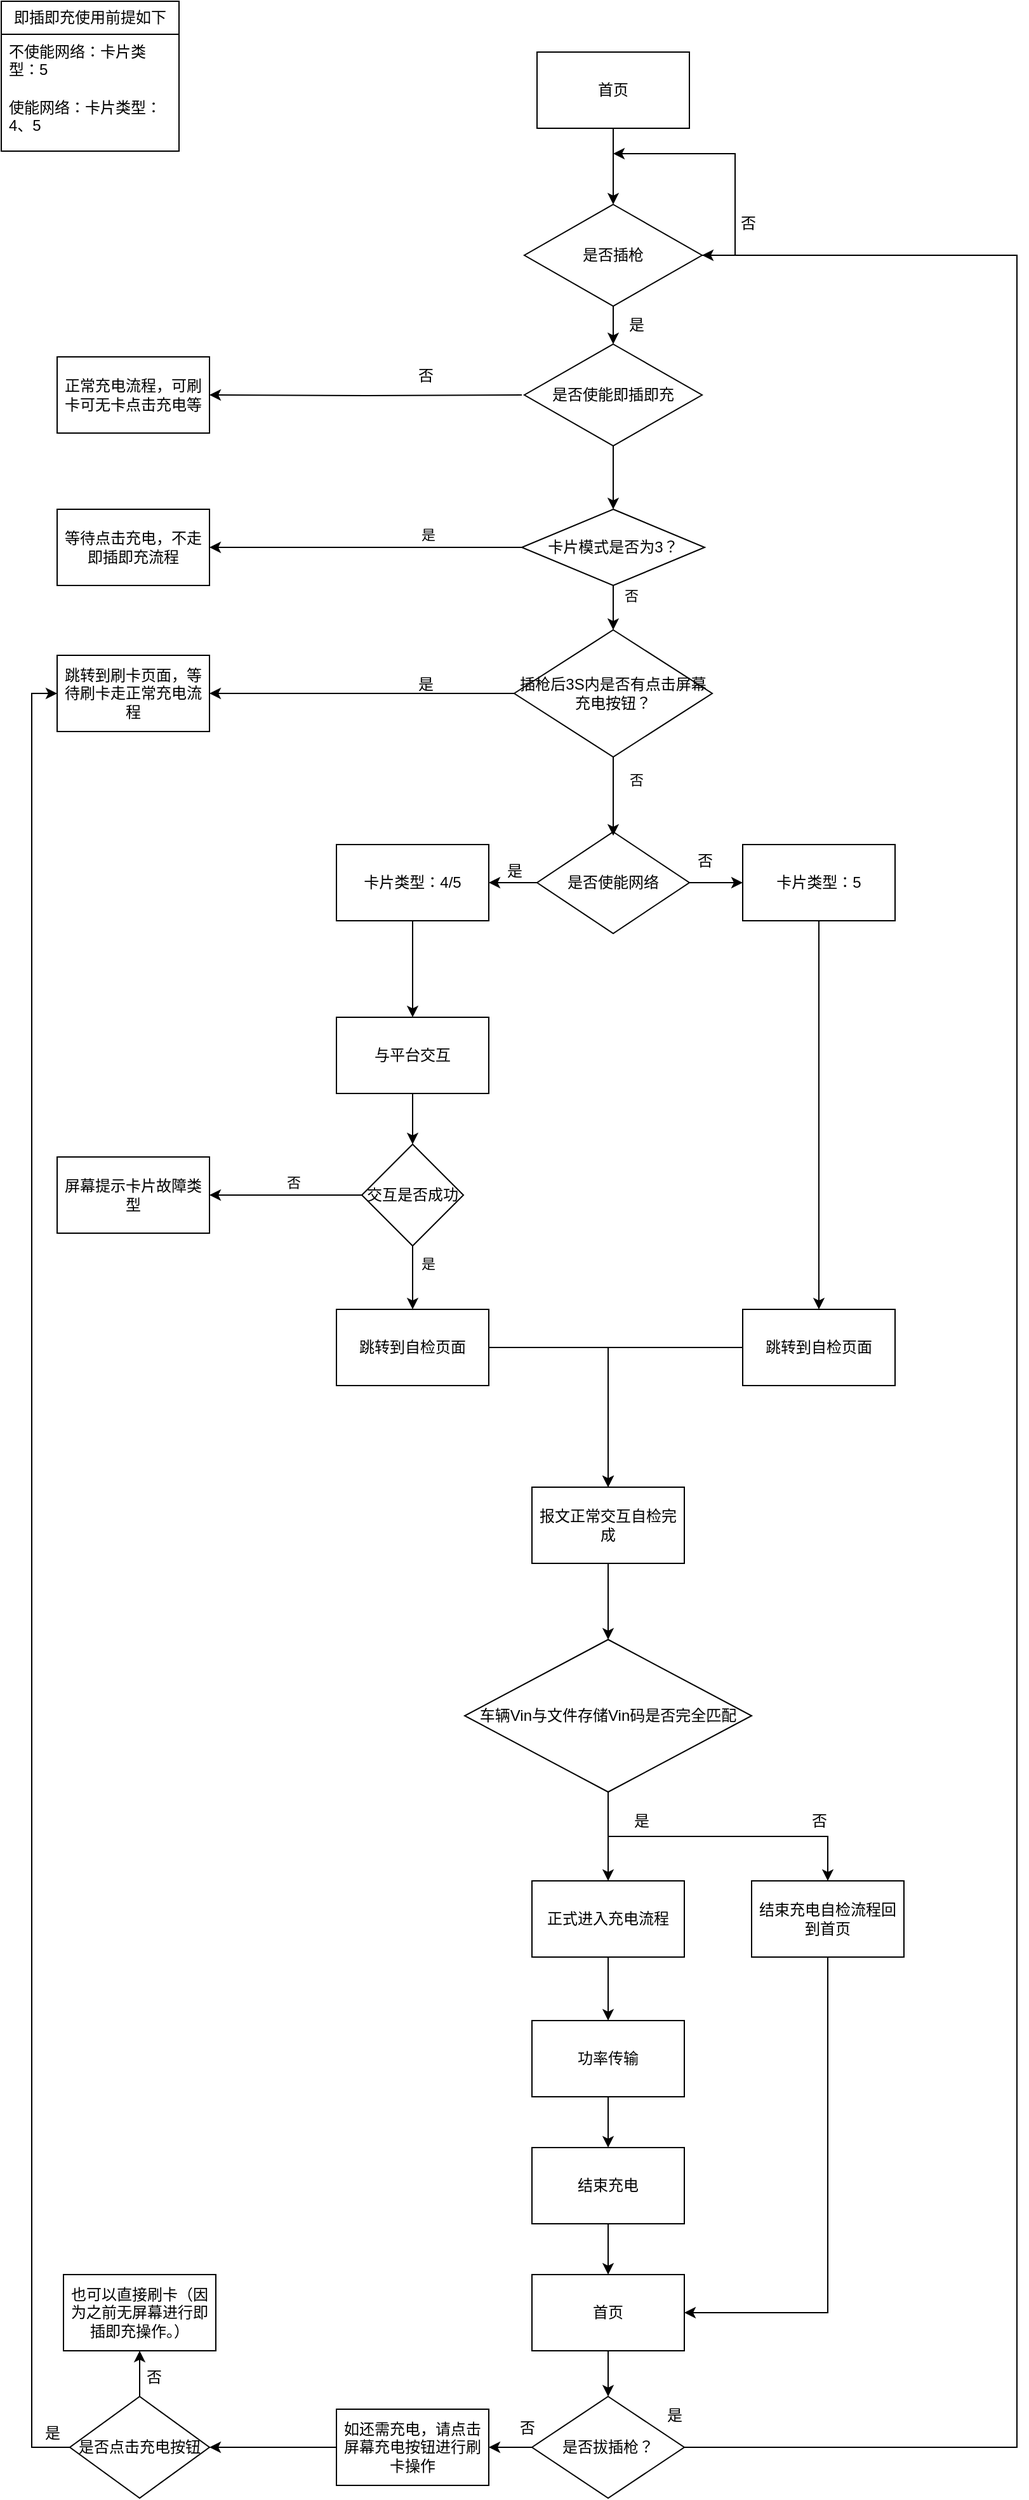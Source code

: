 <mxfile version="26.1.0">
  <diagram name="第 1 页" id="9cIVjtcakUyVUGA3XNN7">
    <mxGraphModel dx="1878" dy="896" grid="1" gridSize="10" guides="1" tooltips="1" connect="1" arrows="1" fold="1" page="1" pageScale="1" pageWidth="827" pageHeight="1169" math="0" shadow="0">
      <root>
        <mxCell id="0" />
        <mxCell id="1" parent="0" />
        <mxCell id="ppGhZPvesxdBHtW0obNA-3" value="即插即充使用前提如下" style="swimlane;fontStyle=0;childLayout=stackLayout;horizontal=1;startSize=26;fillColor=none;horizontalStack=0;resizeParent=1;resizeParentMax=0;resizeLast=0;collapsible=1;marginBottom=0;whiteSpace=wrap;html=1;" vertex="1" parent="1">
          <mxGeometry y="10" width="140" height="118" as="geometry" />
        </mxCell>
        <mxCell id="ppGhZPvesxdBHtW0obNA-4" value="不使能网络：卡片类型：5" style="text;strokeColor=none;fillColor=none;align=left;verticalAlign=top;spacingLeft=4;spacingRight=4;overflow=hidden;rotatable=0;points=[[0,0.5],[1,0.5]];portConstraint=eastwest;whiteSpace=wrap;html=1;" vertex="1" parent="ppGhZPvesxdBHtW0obNA-3">
          <mxGeometry y="26" width="140" height="44" as="geometry" />
        </mxCell>
        <mxCell id="ppGhZPvesxdBHtW0obNA-7" value="使能网络：卡片类型：4、5" style="text;strokeColor=none;fillColor=none;align=left;verticalAlign=top;spacingLeft=4;spacingRight=4;overflow=hidden;rotatable=0;points=[[0,0.5],[1,0.5]];portConstraint=eastwest;whiteSpace=wrap;html=1;" vertex="1" parent="ppGhZPvesxdBHtW0obNA-3">
          <mxGeometry y="70" width="140" height="48" as="geometry" />
        </mxCell>
        <mxCell id="ppGhZPvesxdBHtW0obNA-15" value="首页" style="rounded=0;whiteSpace=wrap;html=1;" vertex="1" parent="1">
          <mxGeometry x="422" y="50" width="120" height="60" as="geometry" />
        </mxCell>
        <mxCell id="ppGhZPvesxdBHtW0obNA-119" value="" style="edgeStyle=orthogonalEdgeStyle;rounded=0;orthogonalLoop=1;jettySize=auto;html=1;exitX=0.5;exitY=1;exitDx=0;exitDy=0;" edge="1" parent="1" source="ppGhZPvesxdBHtW0obNA-15" target="ppGhZPvesxdBHtW0obNA-118">
          <mxGeometry relative="1" as="geometry">
            <mxPoint x="482" y="210" as="sourcePoint" />
          </mxGeometry>
        </mxCell>
        <mxCell id="ppGhZPvesxdBHtW0obNA-29" value="" style="edgeStyle=orthogonalEdgeStyle;rounded=0;orthogonalLoop=1;jettySize=auto;html=1;" edge="1" parent="1" source="ppGhZPvesxdBHtW0obNA-22" target="ppGhZPvesxdBHtW0obNA-28">
          <mxGeometry relative="1" as="geometry" />
        </mxCell>
        <mxCell id="ppGhZPvesxdBHtW0obNA-31" value="" style="edgeStyle=orthogonalEdgeStyle;rounded=0;orthogonalLoop=1;jettySize=auto;html=1;" edge="1" parent="1" source="ppGhZPvesxdBHtW0obNA-22" target="ppGhZPvesxdBHtW0obNA-30">
          <mxGeometry relative="1" as="geometry" />
        </mxCell>
        <mxCell id="ppGhZPvesxdBHtW0obNA-22" value="是否使能网络" style="rhombus;whiteSpace=wrap;html=1;rounded=0;" vertex="1" parent="1">
          <mxGeometry x="422" y="664" width="120" height="80" as="geometry" />
        </mxCell>
        <mxCell id="ppGhZPvesxdBHtW0obNA-140" style="edgeStyle=orthogonalEdgeStyle;rounded=0;orthogonalLoop=1;jettySize=auto;html=1;entryX=0.5;entryY=0;entryDx=0;entryDy=0;" edge="1" parent="1" source="ppGhZPvesxdBHtW0obNA-28" target="ppGhZPvesxdBHtW0obNA-59">
          <mxGeometry relative="1" as="geometry" />
        </mxCell>
        <mxCell id="ppGhZPvesxdBHtW0obNA-28" value="卡片类型：5" style="rounded=0;whiteSpace=wrap;html=1;" vertex="1" parent="1">
          <mxGeometry x="584" y="674" width="120" height="60" as="geometry" />
        </mxCell>
        <mxCell id="ppGhZPvesxdBHtW0obNA-37" value="" style="edgeStyle=orthogonalEdgeStyle;rounded=0;orthogonalLoop=1;jettySize=auto;html=1;entryX=0.5;entryY=0;entryDx=0;entryDy=0;" edge="1" parent="1" source="ppGhZPvesxdBHtW0obNA-30" target="ppGhZPvesxdBHtW0obNA-38">
          <mxGeometry relative="1" as="geometry">
            <mxPoint x="324" y="800" as="targetPoint" />
          </mxGeometry>
        </mxCell>
        <mxCell id="ppGhZPvesxdBHtW0obNA-30" value="卡片类型：4/5" style="whiteSpace=wrap;html=1;rounded=0;" vertex="1" parent="1">
          <mxGeometry x="264" y="674" width="120" height="60" as="geometry" />
        </mxCell>
        <mxCell id="ppGhZPvesxdBHtW0obNA-34" value="否" style="text;html=1;align=center;verticalAlign=middle;resizable=0;points=[];autosize=1;strokeColor=none;fillColor=none;" vertex="1" parent="1">
          <mxGeometry x="534" y="672" width="40" height="30" as="geometry" />
        </mxCell>
        <mxCell id="ppGhZPvesxdBHtW0obNA-35" value="是" style="text;html=1;align=center;verticalAlign=middle;resizable=0;points=[];autosize=1;strokeColor=none;fillColor=none;" vertex="1" parent="1">
          <mxGeometry x="384" y="680" width="40" height="30" as="geometry" />
        </mxCell>
        <mxCell id="ppGhZPvesxdBHtW0obNA-46" value="" style="edgeStyle=orthogonalEdgeStyle;rounded=0;orthogonalLoop=1;jettySize=auto;html=1;" edge="1" parent="1" source="ppGhZPvesxdBHtW0obNA-38" target="ppGhZPvesxdBHtW0obNA-45">
          <mxGeometry relative="1" as="geometry" />
        </mxCell>
        <mxCell id="ppGhZPvesxdBHtW0obNA-38" value="与平台交互" style="whiteSpace=wrap;html=1;rounded=0;" vertex="1" parent="1">
          <mxGeometry x="264" y="810" width="120" height="60" as="geometry" />
        </mxCell>
        <mxCell id="ppGhZPvesxdBHtW0obNA-48" value="" style="edgeStyle=orthogonalEdgeStyle;rounded=0;orthogonalLoop=1;jettySize=auto;html=1;" edge="1" parent="1" source="ppGhZPvesxdBHtW0obNA-45" target="ppGhZPvesxdBHtW0obNA-47">
          <mxGeometry relative="1" as="geometry" />
        </mxCell>
        <mxCell id="ppGhZPvesxdBHtW0obNA-127" value="是" style="edgeLabel;html=1;align=center;verticalAlign=middle;resizable=0;points=[];" vertex="1" connectable="0" parent="ppGhZPvesxdBHtW0obNA-48">
          <mxGeometry x="-0.44" y="3" relative="1" as="geometry">
            <mxPoint x="9" as="offset" />
          </mxGeometry>
        </mxCell>
        <mxCell id="ppGhZPvesxdBHtW0obNA-50" value="" style="edgeStyle=orthogonalEdgeStyle;rounded=0;orthogonalLoop=1;jettySize=auto;html=1;" edge="1" parent="1" source="ppGhZPvesxdBHtW0obNA-45" target="ppGhZPvesxdBHtW0obNA-49">
          <mxGeometry relative="1" as="geometry" />
        </mxCell>
        <mxCell id="ppGhZPvesxdBHtW0obNA-126" value="否" style="edgeLabel;html=1;align=center;verticalAlign=middle;resizable=0;points=[];" vertex="1" connectable="0" parent="ppGhZPvesxdBHtW0obNA-50">
          <mxGeometry x="-0.1" y="-3" relative="1" as="geometry">
            <mxPoint y="-7" as="offset" />
          </mxGeometry>
        </mxCell>
        <mxCell id="ppGhZPvesxdBHtW0obNA-45" value="交互是否成功" style="rhombus;whiteSpace=wrap;html=1;rounded=0;" vertex="1" parent="1">
          <mxGeometry x="284" y="910" width="80" height="80" as="geometry" />
        </mxCell>
        <mxCell id="ppGhZPvesxdBHtW0obNA-61" value="" style="edgeStyle=orthogonalEdgeStyle;rounded=0;orthogonalLoop=1;jettySize=auto;html=1;" edge="1" parent="1" source="ppGhZPvesxdBHtW0obNA-47" target="ppGhZPvesxdBHtW0obNA-60">
          <mxGeometry relative="1" as="geometry" />
        </mxCell>
        <mxCell id="ppGhZPvesxdBHtW0obNA-47" value="跳转到自检页面" style="whiteSpace=wrap;html=1;rounded=0;" vertex="1" parent="1">
          <mxGeometry x="264" y="1040" width="120" height="60" as="geometry" />
        </mxCell>
        <mxCell id="ppGhZPvesxdBHtW0obNA-49" value="屏幕提示卡片故障类型" style="whiteSpace=wrap;html=1;rounded=0;" vertex="1" parent="1">
          <mxGeometry x="44" y="920" width="120" height="60" as="geometry" />
        </mxCell>
        <mxCell id="ppGhZPvesxdBHtW0obNA-58" value="&lt;br&gt;&lt;div&gt;&lt;br&gt;&lt;/div&gt;" style="text;html=1;align=center;verticalAlign=middle;resizable=0;points=[];autosize=1;strokeColor=none;fillColor=none;" vertex="1" parent="1">
          <mxGeometry x="518" y="799" width="20" height="40" as="geometry" />
        </mxCell>
        <mxCell id="ppGhZPvesxdBHtW0obNA-62" style="edgeStyle=orthogonalEdgeStyle;rounded=0;orthogonalLoop=1;jettySize=auto;html=1;entryX=0.5;entryY=0;entryDx=0;entryDy=0;" edge="1" parent="1" source="ppGhZPvesxdBHtW0obNA-59" target="ppGhZPvesxdBHtW0obNA-60">
          <mxGeometry relative="1" as="geometry" />
        </mxCell>
        <mxCell id="ppGhZPvesxdBHtW0obNA-59" value="跳转到自检页面" style="whiteSpace=wrap;html=1;rounded=0;" vertex="1" parent="1">
          <mxGeometry x="584" y="1040" width="120" height="60" as="geometry" />
        </mxCell>
        <mxCell id="ppGhZPvesxdBHtW0obNA-66" value="" style="edgeStyle=orthogonalEdgeStyle;rounded=0;orthogonalLoop=1;jettySize=auto;html=1;" edge="1" parent="1" source="ppGhZPvesxdBHtW0obNA-60" target="ppGhZPvesxdBHtW0obNA-65">
          <mxGeometry relative="1" as="geometry" />
        </mxCell>
        <mxCell id="ppGhZPvesxdBHtW0obNA-60" value="报文正常交互自检完成" style="rounded=0;whiteSpace=wrap;html=1;" vertex="1" parent="1">
          <mxGeometry x="418" y="1180" width="120" height="60" as="geometry" />
        </mxCell>
        <mxCell id="ppGhZPvesxdBHtW0obNA-68" value="" style="edgeStyle=orthogonalEdgeStyle;rounded=0;orthogonalLoop=1;jettySize=auto;html=1;" edge="1" parent="1" source="ppGhZPvesxdBHtW0obNA-65" target="ppGhZPvesxdBHtW0obNA-67">
          <mxGeometry relative="1" as="geometry" />
        </mxCell>
        <mxCell id="ppGhZPvesxdBHtW0obNA-70" value="" style="edgeStyle=orthogonalEdgeStyle;rounded=0;orthogonalLoop=1;jettySize=auto;html=1;" edge="1" parent="1" source="ppGhZPvesxdBHtW0obNA-65" target="ppGhZPvesxdBHtW0obNA-69">
          <mxGeometry relative="1" as="geometry" />
        </mxCell>
        <mxCell id="ppGhZPvesxdBHtW0obNA-65" value="车辆Vin与文件存储Vin码是否完全匹配" style="rhombus;whiteSpace=wrap;html=1;rounded=0;" vertex="1" parent="1">
          <mxGeometry x="365" y="1300" width="226" height="120" as="geometry" />
        </mxCell>
        <mxCell id="ppGhZPvesxdBHtW0obNA-78" value="" style="edgeStyle=orthogonalEdgeStyle;rounded=0;orthogonalLoop=1;jettySize=auto;html=1;" edge="1" parent="1" source="ppGhZPvesxdBHtW0obNA-67" target="ppGhZPvesxdBHtW0obNA-77">
          <mxGeometry relative="1" as="geometry" />
        </mxCell>
        <mxCell id="ppGhZPvesxdBHtW0obNA-67" value="正式进入充电流程" style="whiteSpace=wrap;html=1;rounded=0;" vertex="1" parent="1">
          <mxGeometry x="418" y="1490" width="120" height="60" as="geometry" />
        </mxCell>
        <mxCell id="ppGhZPvesxdBHtW0obNA-149" style="edgeStyle=orthogonalEdgeStyle;rounded=0;orthogonalLoop=1;jettySize=auto;html=1;entryX=1;entryY=0.5;entryDx=0;entryDy=0;exitX=0.5;exitY=1;exitDx=0;exitDy=0;" edge="1" parent="1" source="ppGhZPvesxdBHtW0obNA-69" target="ppGhZPvesxdBHtW0obNA-147">
          <mxGeometry relative="1" as="geometry" />
        </mxCell>
        <mxCell id="ppGhZPvesxdBHtW0obNA-69" value="结束充电自检流程回到首页" style="whiteSpace=wrap;html=1;rounded=0;" vertex="1" parent="1">
          <mxGeometry x="591" y="1490" width="120" height="60" as="geometry" />
        </mxCell>
        <mxCell id="ppGhZPvesxdBHtW0obNA-71" value="是" style="text;html=1;align=center;verticalAlign=middle;resizable=0;points=[];autosize=1;strokeColor=none;fillColor=none;" vertex="1" parent="1">
          <mxGeometry x="484" y="1428" width="40" height="30" as="geometry" />
        </mxCell>
        <mxCell id="ppGhZPvesxdBHtW0obNA-72" value="否" style="text;html=1;align=center;verticalAlign=middle;resizable=0;points=[];autosize=1;strokeColor=none;fillColor=none;" vertex="1" parent="1">
          <mxGeometry x="624" y="1428" width="40" height="30" as="geometry" />
        </mxCell>
        <mxCell id="ppGhZPvesxdBHtW0obNA-80" value="" style="edgeStyle=orthogonalEdgeStyle;rounded=0;orthogonalLoop=1;jettySize=auto;html=1;" edge="1" parent="1" source="ppGhZPvesxdBHtW0obNA-77" target="ppGhZPvesxdBHtW0obNA-79">
          <mxGeometry relative="1" as="geometry" />
        </mxCell>
        <mxCell id="ppGhZPvesxdBHtW0obNA-77" value="功率传输" style="whiteSpace=wrap;html=1;rounded=0;" vertex="1" parent="1">
          <mxGeometry x="418" y="1600" width="120" height="60" as="geometry" />
        </mxCell>
        <mxCell id="ppGhZPvesxdBHtW0obNA-103" value="" style="edgeStyle=orthogonalEdgeStyle;rounded=0;orthogonalLoop=1;jettySize=auto;html=1;" edge="1" parent="1" source="ppGhZPvesxdBHtW0obNA-147" target="ppGhZPvesxdBHtW0obNA-102">
          <mxGeometry relative="1" as="geometry" />
        </mxCell>
        <mxCell id="ppGhZPvesxdBHtW0obNA-79" value="结束充电" style="whiteSpace=wrap;html=1;rounded=0;" vertex="1" parent="1">
          <mxGeometry x="418" y="1700" width="120" height="60" as="geometry" />
        </mxCell>
        <mxCell id="ppGhZPvesxdBHtW0obNA-89" value="" style="edgeStyle=orthogonalEdgeStyle;rounded=0;orthogonalLoop=1;jettySize=auto;html=1;" edge="1" parent="1" source="ppGhZPvesxdBHtW0obNA-84" target="ppGhZPvesxdBHtW0obNA-88">
          <mxGeometry relative="1" as="geometry" />
        </mxCell>
        <mxCell id="ppGhZPvesxdBHtW0obNA-90" value="是" style="edgeLabel;html=1;align=center;verticalAlign=middle;resizable=0;points=[];" vertex="1" connectable="0" parent="ppGhZPvesxdBHtW0obNA-89">
          <mxGeometry x="-0.431" y="-4" relative="1" as="geometry">
            <mxPoint x="-4" y="-6" as="offset" />
          </mxGeometry>
        </mxCell>
        <mxCell id="ppGhZPvesxdBHtW0obNA-94" value="" style="edgeStyle=orthogonalEdgeStyle;rounded=0;orthogonalLoop=1;jettySize=auto;html=1;" edge="1" parent="1" source="ppGhZPvesxdBHtW0obNA-84" target="ppGhZPvesxdBHtW0obNA-93">
          <mxGeometry relative="1" as="geometry" />
        </mxCell>
        <mxCell id="ppGhZPvesxdBHtW0obNA-95" value="否" style="edgeLabel;html=1;align=center;verticalAlign=middle;resizable=0;points=[];" vertex="1" connectable="0" parent="ppGhZPvesxdBHtW0obNA-94">
          <mxGeometry x="-0.64" y="4" relative="1" as="geometry">
            <mxPoint x="10" as="offset" />
          </mxGeometry>
        </mxCell>
        <mxCell id="ppGhZPvesxdBHtW0obNA-84" value="卡片模式是否为3？" style="rhombus;whiteSpace=wrap;html=1;rounded=0;" vertex="1" parent="1">
          <mxGeometry x="410" y="410" width="144" height="60" as="geometry" />
        </mxCell>
        <mxCell id="ppGhZPvesxdBHtW0obNA-88" value="等待点击充电，不走即插即充流程" style="whiteSpace=wrap;html=1;rounded=0;" vertex="1" parent="1">
          <mxGeometry x="44" y="410" width="120" height="60" as="geometry" />
        </mxCell>
        <mxCell id="ppGhZPvesxdBHtW0obNA-100" value="" style="edgeStyle=orthogonalEdgeStyle;rounded=0;orthogonalLoop=1;jettySize=auto;html=1;exitX=0;exitY=0.5;exitDx=0;exitDy=0;" edge="1" parent="1" source="ppGhZPvesxdBHtW0obNA-93" target="ppGhZPvesxdBHtW0obNA-99">
          <mxGeometry relative="1" as="geometry">
            <mxPoint x="406" y="565" as="sourcePoint" />
            <Array as="points" />
          </mxGeometry>
        </mxCell>
        <mxCell id="ppGhZPvesxdBHtW0obNA-136" style="edgeStyle=orthogonalEdgeStyle;rounded=0;orthogonalLoop=1;jettySize=auto;html=1;entryX=0.5;entryY=0.075;entryDx=0;entryDy=0;entryPerimeter=0;" edge="1" parent="1">
          <mxGeometry relative="1" as="geometry">
            <mxPoint x="482" y="667" as="targetPoint" />
            <mxPoint x="482" y="602" as="sourcePoint" />
          </mxGeometry>
        </mxCell>
        <mxCell id="ppGhZPvesxdBHtW0obNA-139" value="否" style="edgeLabel;html=1;align=center;verticalAlign=middle;resizable=0;points=[];" vertex="1" connectable="0" parent="ppGhZPvesxdBHtW0obNA-136">
          <mxGeometry x="-0.361" y="2" relative="1" as="geometry">
            <mxPoint x="16" as="offset" />
          </mxGeometry>
        </mxCell>
        <mxCell id="ppGhZPvesxdBHtW0obNA-93" value="插枪后3S内是否有点击屏幕充电按钮？" style="rhombus;whiteSpace=wrap;html=1;rounded=0;" vertex="1" parent="1">
          <mxGeometry x="404" y="505" width="156" height="100" as="geometry" />
        </mxCell>
        <mxCell id="ppGhZPvesxdBHtW0obNA-99" value="跳转到刷卡页面，等待刷卡走正常充电流程" style="whiteSpace=wrap;html=1;rounded=0;" vertex="1" parent="1">
          <mxGeometry x="44" y="525" width="120" height="60" as="geometry" />
        </mxCell>
        <mxCell id="ppGhZPvesxdBHtW0obNA-101" value="是" style="text;html=1;align=center;verticalAlign=middle;resizable=0;points=[];autosize=1;strokeColor=none;fillColor=none;" vertex="1" parent="1">
          <mxGeometry x="314" y="533" width="40" height="30" as="geometry" />
        </mxCell>
        <mxCell id="ppGhZPvesxdBHtW0obNA-109" style="edgeStyle=orthogonalEdgeStyle;rounded=0;orthogonalLoop=1;jettySize=auto;html=1;entryX=0;entryY=0.5;entryDx=0;entryDy=0;exitX=0;exitY=0.5;exitDx=0;exitDy=0;" edge="1" parent="1" source="ppGhZPvesxdBHtW0obNA-141" target="ppGhZPvesxdBHtW0obNA-99">
          <mxGeometry relative="1" as="geometry">
            <mxPoint x="310" y="2060" as="sourcePoint" />
          </mxGeometry>
        </mxCell>
        <mxCell id="ppGhZPvesxdBHtW0obNA-113" value="" style="edgeStyle=orthogonalEdgeStyle;rounded=0;orthogonalLoop=1;jettySize=auto;html=1;" edge="1" parent="1" source="ppGhZPvesxdBHtW0obNA-102" target="ppGhZPvesxdBHtW0obNA-112">
          <mxGeometry relative="1" as="geometry" />
        </mxCell>
        <mxCell id="ppGhZPvesxdBHtW0obNA-138" style="edgeStyle=orthogonalEdgeStyle;rounded=0;orthogonalLoop=1;jettySize=auto;html=1;entryX=1;entryY=0.5;entryDx=0;entryDy=0;" edge="1" parent="1" source="ppGhZPvesxdBHtW0obNA-102" target="ppGhZPvesxdBHtW0obNA-118">
          <mxGeometry relative="1" as="geometry">
            <Array as="points">
              <mxPoint x="800" y="1936" />
              <mxPoint x="800" y="210" />
            </Array>
          </mxGeometry>
        </mxCell>
        <mxCell id="ppGhZPvesxdBHtW0obNA-102" value="是否拔插枪？" style="rhombus;whiteSpace=wrap;html=1;rounded=0;" vertex="1" parent="1">
          <mxGeometry x="418" y="1896" width="120" height="80" as="geometry" />
        </mxCell>
        <mxCell id="ppGhZPvesxdBHtW0obNA-108" value="否" style="text;html=1;align=center;verticalAlign=middle;resizable=0;points=[];autosize=1;strokeColor=none;fillColor=none;" vertex="1" parent="1">
          <mxGeometry x="394" y="1906" width="40" height="30" as="geometry" />
        </mxCell>
        <mxCell id="ppGhZPvesxdBHtW0obNA-142" style="edgeStyle=orthogonalEdgeStyle;rounded=0;orthogonalLoop=1;jettySize=auto;html=1;entryX=1;entryY=0.5;entryDx=0;entryDy=0;" edge="1" parent="1" source="ppGhZPvesxdBHtW0obNA-112" target="ppGhZPvesxdBHtW0obNA-141">
          <mxGeometry relative="1" as="geometry" />
        </mxCell>
        <mxCell id="ppGhZPvesxdBHtW0obNA-112" value="如还需充电，请点击屏幕充电按钮进行刷卡操作" style="whiteSpace=wrap;html=1;rounded=0;" vertex="1" parent="1">
          <mxGeometry x="264" y="1906" width="120" height="60" as="geometry" />
        </mxCell>
        <mxCell id="ppGhZPvesxdBHtW0obNA-115" value="是" style="text;html=1;align=center;verticalAlign=middle;resizable=0;points=[];autosize=1;strokeColor=none;fillColor=none;" vertex="1" parent="1">
          <mxGeometry x="510" y="1896" width="40" height="30" as="geometry" />
        </mxCell>
        <mxCell id="ppGhZPvesxdBHtW0obNA-120" value="" style="edgeStyle=orthogonalEdgeStyle;rounded=0;orthogonalLoop=1;jettySize=auto;html=1;entryX=0.5;entryY=0;entryDx=0;entryDy=0;" edge="1" parent="1" source="ppGhZPvesxdBHtW0obNA-118">
          <mxGeometry relative="1" as="geometry">
            <mxPoint x="482" y="280" as="targetPoint" />
          </mxGeometry>
        </mxCell>
        <mxCell id="ppGhZPvesxdBHtW0obNA-128" style="edgeStyle=orthogonalEdgeStyle;rounded=0;orthogonalLoop=1;jettySize=auto;html=1;exitX=1;exitY=0.5;exitDx=0;exitDy=0;" edge="1" parent="1" source="ppGhZPvesxdBHtW0obNA-118">
          <mxGeometry relative="1" as="geometry">
            <mxPoint x="482" y="130" as="targetPoint" />
            <Array as="points">
              <mxPoint x="578" y="210" />
              <mxPoint x="578" y="130" />
            </Array>
          </mxGeometry>
        </mxCell>
        <mxCell id="ppGhZPvesxdBHtW0obNA-132" value="" style="edgeStyle=orthogonalEdgeStyle;rounded=0;orthogonalLoop=1;jettySize=auto;html=1;" edge="1" parent="1" target="ppGhZPvesxdBHtW0obNA-131">
          <mxGeometry relative="1" as="geometry">
            <mxPoint x="410" y="320" as="sourcePoint" />
          </mxGeometry>
        </mxCell>
        <mxCell id="ppGhZPvesxdBHtW0obNA-118" value="是否插枪" style="rhombus;whiteSpace=wrap;html=1;rounded=0;" vertex="1" parent="1">
          <mxGeometry x="412" y="170" width="140" height="80" as="geometry" />
        </mxCell>
        <mxCell id="ppGhZPvesxdBHtW0obNA-122" value="是" style="text;html=1;align=center;verticalAlign=middle;resizable=0;points=[];autosize=1;strokeColor=none;fillColor=none;" vertex="1" parent="1">
          <mxGeometry x="480" y="250" width="40" height="30" as="geometry" />
        </mxCell>
        <mxCell id="ppGhZPvesxdBHtW0obNA-131" value="正常充电流程，可刷卡可无卡点击充电等" style="whiteSpace=wrap;html=1;rounded=0;" vertex="1" parent="1">
          <mxGeometry x="44" y="290" width="120" height="60" as="geometry" />
        </mxCell>
        <mxCell id="ppGhZPvesxdBHtW0obNA-133" value="否" style="text;html=1;align=center;verticalAlign=middle;resizable=0;points=[];autosize=1;strokeColor=none;fillColor=none;" vertex="1" parent="1">
          <mxGeometry x="314" y="290" width="40" height="30" as="geometry" />
        </mxCell>
        <mxCell id="ppGhZPvesxdBHtW0obNA-135" style="edgeStyle=orthogonalEdgeStyle;rounded=0;orthogonalLoop=1;jettySize=auto;html=1;entryX=0.5;entryY=0;entryDx=0;entryDy=0;" edge="1" parent="1" source="ppGhZPvesxdBHtW0obNA-134" target="ppGhZPvesxdBHtW0obNA-84">
          <mxGeometry relative="1" as="geometry" />
        </mxCell>
        <mxCell id="ppGhZPvesxdBHtW0obNA-134" value="是否使能即插即充" style="rhombus;whiteSpace=wrap;html=1;rounded=0;" vertex="1" parent="1">
          <mxGeometry x="412" y="280" width="140" height="80" as="geometry" />
        </mxCell>
        <mxCell id="ppGhZPvesxdBHtW0obNA-137" value="否" style="text;html=1;align=center;verticalAlign=middle;resizable=0;points=[];autosize=1;strokeColor=none;fillColor=none;" vertex="1" parent="1">
          <mxGeometry x="568" y="170" width="40" height="30" as="geometry" />
        </mxCell>
        <mxCell id="ppGhZPvesxdBHtW0obNA-145" value="" style="edgeStyle=orthogonalEdgeStyle;rounded=0;orthogonalLoop=1;jettySize=auto;html=1;" edge="1" parent="1" source="ppGhZPvesxdBHtW0obNA-141" target="ppGhZPvesxdBHtW0obNA-144">
          <mxGeometry relative="1" as="geometry" />
        </mxCell>
        <mxCell id="ppGhZPvesxdBHtW0obNA-141" value="是否点击充电按钮" style="rhombus;whiteSpace=wrap;html=1;" vertex="1" parent="1">
          <mxGeometry x="54" y="1896" width="110" height="80" as="geometry" />
        </mxCell>
        <mxCell id="ppGhZPvesxdBHtW0obNA-143" value="是" style="text;html=1;align=center;verticalAlign=middle;resizable=0;points=[];autosize=1;strokeColor=none;fillColor=none;" vertex="1" parent="1">
          <mxGeometry x="20" y="1910" width="40" height="30" as="geometry" />
        </mxCell>
        <mxCell id="ppGhZPvesxdBHtW0obNA-144" value="也可以直接刷卡（因为之前无屏幕进行即插即充操作。）" style="whiteSpace=wrap;html=1;" vertex="1" parent="1">
          <mxGeometry x="49" y="1800" width="120" height="60" as="geometry" />
        </mxCell>
        <mxCell id="ppGhZPvesxdBHtW0obNA-146" value="否" style="text;html=1;align=center;verticalAlign=middle;resizable=0;points=[];autosize=1;strokeColor=none;fillColor=none;" vertex="1" parent="1">
          <mxGeometry x="100" y="1866" width="40" height="30" as="geometry" />
        </mxCell>
        <mxCell id="ppGhZPvesxdBHtW0obNA-148" value="" style="edgeStyle=orthogonalEdgeStyle;rounded=0;orthogonalLoop=1;jettySize=auto;html=1;" edge="1" parent="1" source="ppGhZPvesxdBHtW0obNA-79" target="ppGhZPvesxdBHtW0obNA-147">
          <mxGeometry relative="1" as="geometry">
            <mxPoint x="478" y="1760" as="sourcePoint" />
            <mxPoint x="478" y="1896" as="targetPoint" />
          </mxGeometry>
        </mxCell>
        <mxCell id="ppGhZPvesxdBHtW0obNA-147" value="首页" style="rounded=0;whiteSpace=wrap;html=1;" vertex="1" parent="1">
          <mxGeometry x="418" y="1800" width="120" height="60" as="geometry" />
        </mxCell>
      </root>
    </mxGraphModel>
  </diagram>
</mxfile>
